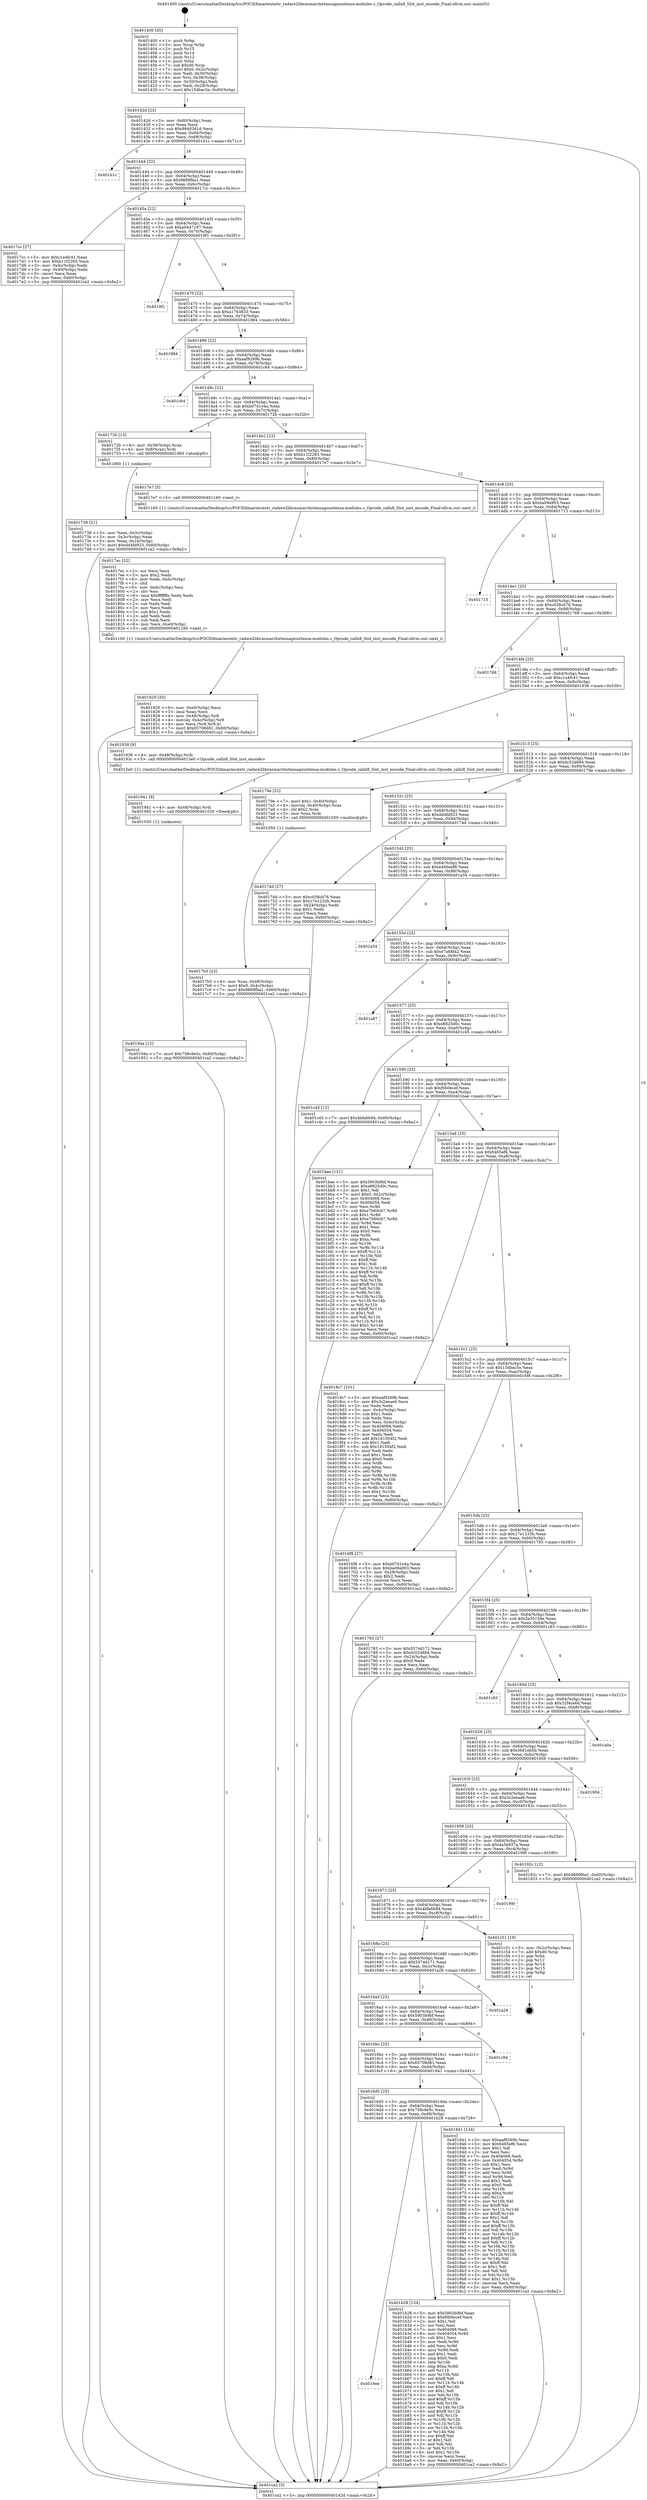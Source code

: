 digraph "0x401400" {
  label = "0x401400 (/mnt/c/Users/mathe/Desktop/tcc/POCII/binaries/extr_radare2librasmarchxtensagnuxtensa-modules.c_Opcode_callx8_Slot_inst_encode_Final-ollvm.out::main(0))"
  labelloc = "t"
  node[shape=record]

  Entry [label="",width=0.3,height=0.3,shape=circle,fillcolor=black,style=filled]
  "0x40142d" [label="{
     0x40142d [23]\l
     | [instrs]\l
     &nbsp;&nbsp;0x40142d \<+3\>: mov -0x60(%rbp),%eax\l
     &nbsp;&nbsp;0x401430 \<+2\>: mov %eax,%ecx\l
     &nbsp;&nbsp;0x401432 \<+6\>: sub $0x98403d1d,%ecx\l
     &nbsp;&nbsp;0x401438 \<+3\>: mov %eax,-0x64(%rbp)\l
     &nbsp;&nbsp;0x40143b \<+3\>: mov %ecx,-0x68(%rbp)\l
     &nbsp;&nbsp;0x40143e \<+6\>: je 0000000000401b1c \<main+0x71c\>\l
  }"]
  "0x401b1c" [label="{
     0x401b1c\l
  }", style=dashed]
  "0x401444" [label="{
     0x401444 [22]\l
     | [instrs]\l
     &nbsp;&nbsp;0x401444 \<+5\>: jmp 0000000000401449 \<main+0x49\>\l
     &nbsp;&nbsp;0x401449 \<+3\>: mov -0x64(%rbp),%eax\l
     &nbsp;&nbsp;0x40144c \<+5\>: sub $0x9889fba1,%eax\l
     &nbsp;&nbsp;0x401451 \<+3\>: mov %eax,-0x6c(%rbp)\l
     &nbsp;&nbsp;0x401454 \<+6\>: je 00000000004017cc \<main+0x3cc\>\l
  }"]
  Exit [label="",width=0.3,height=0.3,shape=circle,fillcolor=black,style=filled,peripheries=2]
  "0x4017cc" [label="{
     0x4017cc [27]\l
     | [instrs]\l
     &nbsp;&nbsp;0x4017cc \<+5\>: mov $0xc1a4fc41,%eax\l
     &nbsp;&nbsp;0x4017d1 \<+5\>: mov $0xb11f2265,%ecx\l
     &nbsp;&nbsp;0x4017d6 \<+3\>: mov -0x4c(%rbp),%edx\l
     &nbsp;&nbsp;0x4017d9 \<+3\>: cmp -0x40(%rbp),%edx\l
     &nbsp;&nbsp;0x4017dc \<+3\>: cmovl %ecx,%eax\l
     &nbsp;&nbsp;0x4017df \<+3\>: mov %eax,-0x60(%rbp)\l
     &nbsp;&nbsp;0x4017e2 \<+5\>: jmp 0000000000401ca2 \<main+0x8a2\>\l
  }"]
  "0x40145a" [label="{
     0x40145a [22]\l
     | [instrs]\l
     &nbsp;&nbsp;0x40145a \<+5\>: jmp 000000000040145f \<main+0x5f\>\l
     &nbsp;&nbsp;0x40145f \<+3\>: mov -0x64(%rbp),%eax\l
     &nbsp;&nbsp;0x401462 \<+5\>: sub $0xa0447187,%eax\l
     &nbsp;&nbsp;0x401467 \<+3\>: mov %eax,-0x70(%rbp)\l
     &nbsp;&nbsp;0x40146a \<+6\>: je 00000000004019f1 \<main+0x5f1\>\l
  }"]
  "0x4016ee" [label="{
     0x4016ee\l
  }", style=dashed]
  "0x4019f1" [label="{
     0x4019f1\l
  }", style=dashed]
  "0x401470" [label="{
     0x401470 [22]\l
     | [instrs]\l
     &nbsp;&nbsp;0x401470 \<+5\>: jmp 0000000000401475 \<main+0x75\>\l
     &nbsp;&nbsp;0x401475 \<+3\>: mov -0x64(%rbp),%eax\l
     &nbsp;&nbsp;0x401478 \<+5\>: sub $0xa1763833,%eax\l
     &nbsp;&nbsp;0x40147d \<+3\>: mov %eax,-0x74(%rbp)\l
     &nbsp;&nbsp;0x401480 \<+6\>: je 0000000000401984 \<main+0x584\>\l
  }"]
  "0x401b28" [label="{
     0x401b28 [134]\l
     | [instrs]\l
     &nbsp;&nbsp;0x401b28 \<+5\>: mov $0x5903b9bf,%eax\l
     &nbsp;&nbsp;0x401b2d \<+5\>: mov $0xf0b0ecef,%ecx\l
     &nbsp;&nbsp;0x401b32 \<+2\>: mov $0x1,%dl\l
     &nbsp;&nbsp;0x401b34 \<+2\>: xor %esi,%esi\l
     &nbsp;&nbsp;0x401b36 \<+7\>: mov 0x404068,%edi\l
     &nbsp;&nbsp;0x401b3d \<+8\>: mov 0x404054,%r8d\l
     &nbsp;&nbsp;0x401b45 \<+3\>: sub $0x1,%esi\l
     &nbsp;&nbsp;0x401b48 \<+3\>: mov %edi,%r9d\l
     &nbsp;&nbsp;0x401b4b \<+3\>: add %esi,%r9d\l
     &nbsp;&nbsp;0x401b4e \<+4\>: imul %r9d,%edi\l
     &nbsp;&nbsp;0x401b52 \<+3\>: and $0x1,%edi\l
     &nbsp;&nbsp;0x401b55 \<+3\>: cmp $0x0,%edi\l
     &nbsp;&nbsp;0x401b58 \<+4\>: sete %r10b\l
     &nbsp;&nbsp;0x401b5c \<+4\>: cmp $0xa,%r8d\l
     &nbsp;&nbsp;0x401b60 \<+4\>: setl %r11b\l
     &nbsp;&nbsp;0x401b64 \<+3\>: mov %r10b,%bl\l
     &nbsp;&nbsp;0x401b67 \<+3\>: xor $0xff,%bl\l
     &nbsp;&nbsp;0x401b6a \<+3\>: mov %r11b,%r14b\l
     &nbsp;&nbsp;0x401b6d \<+4\>: xor $0xff,%r14b\l
     &nbsp;&nbsp;0x401b71 \<+3\>: xor $0x1,%dl\l
     &nbsp;&nbsp;0x401b74 \<+3\>: mov %bl,%r15b\l
     &nbsp;&nbsp;0x401b77 \<+4\>: and $0xff,%r15b\l
     &nbsp;&nbsp;0x401b7b \<+3\>: and %dl,%r10b\l
     &nbsp;&nbsp;0x401b7e \<+3\>: mov %r14b,%r12b\l
     &nbsp;&nbsp;0x401b81 \<+4\>: and $0xff,%r12b\l
     &nbsp;&nbsp;0x401b85 \<+3\>: and %dl,%r11b\l
     &nbsp;&nbsp;0x401b88 \<+3\>: or %r10b,%r15b\l
     &nbsp;&nbsp;0x401b8b \<+3\>: or %r11b,%r12b\l
     &nbsp;&nbsp;0x401b8e \<+3\>: xor %r12b,%r15b\l
     &nbsp;&nbsp;0x401b91 \<+3\>: or %r14b,%bl\l
     &nbsp;&nbsp;0x401b94 \<+3\>: xor $0xff,%bl\l
     &nbsp;&nbsp;0x401b97 \<+3\>: or $0x1,%dl\l
     &nbsp;&nbsp;0x401b9a \<+2\>: and %dl,%bl\l
     &nbsp;&nbsp;0x401b9c \<+3\>: or %bl,%r15b\l
     &nbsp;&nbsp;0x401b9f \<+4\>: test $0x1,%r15b\l
     &nbsp;&nbsp;0x401ba3 \<+3\>: cmovne %ecx,%eax\l
     &nbsp;&nbsp;0x401ba6 \<+3\>: mov %eax,-0x60(%rbp)\l
     &nbsp;&nbsp;0x401ba9 \<+5\>: jmp 0000000000401ca2 \<main+0x8a2\>\l
  }"]
  "0x401984" [label="{
     0x401984\l
  }", style=dashed]
  "0x401486" [label="{
     0x401486 [22]\l
     | [instrs]\l
     &nbsp;&nbsp;0x401486 \<+5\>: jmp 000000000040148b \<main+0x8b\>\l
     &nbsp;&nbsp;0x40148b \<+3\>: mov -0x64(%rbp),%eax\l
     &nbsp;&nbsp;0x40148e \<+5\>: sub $0xaaf9269b,%eax\l
     &nbsp;&nbsp;0x401493 \<+3\>: mov %eax,-0x78(%rbp)\l
     &nbsp;&nbsp;0x401496 \<+6\>: je 0000000000401c64 \<main+0x864\>\l
  }"]
  "0x40194a" [label="{
     0x40194a [12]\l
     | [instrs]\l
     &nbsp;&nbsp;0x40194a \<+7\>: movl $0x758c9e5c,-0x60(%rbp)\l
     &nbsp;&nbsp;0x401951 \<+5\>: jmp 0000000000401ca2 \<main+0x8a2\>\l
  }"]
  "0x401c64" [label="{
     0x401c64\l
  }", style=dashed]
  "0x40149c" [label="{
     0x40149c [22]\l
     | [instrs]\l
     &nbsp;&nbsp;0x40149c \<+5\>: jmp 00000000004014a1 \<main+0xa1\>\l
     &nbsp;&nbsp;0x4014a1 \<+3\>: mov -0x64(%rbp),%eax\l
     &nbsp;&nbsp;0x4014a4 \<+5\>: sub $0xb07d1e4a,%eax\l
     &nbsp;&nbsp;0x4014a9 \<+3\>: mov %eax,-0x7c(%rbp)\l
     &nbsp;&nbsp;0x4014ac \<+6\>: je 000000000040172b \<main+0x32b\>\l
  }"]
  "0x401941" [label="{
     0x401941 [9]\l
     | [instrs]\l
     &nbsp;&nbsp;0x401941 \<+4\>: mov -0x48(%rbp),%rdi\l
     &nbsp;&nbsp;0x401945 \<+5\>: call 0000000000401030 \<free@plt\>\l
     | [calls]\l
     &nbsp;&nbsp;0x401030 \{1\} (unknown)\l
  }"]
  "0x40172b" [label="{
     0x40172b [13]\l
     | [instrs]\l
     &nbsp;&nbsp;0x40172b \<+4\>: mov -0x38(%rbp),%rax\l
     &nbsp;&nbsp;0x40172f \<+4\>: mov 0x8(%rax),%rdi\l
     &nbsp;&nbsp;0x401733 \<+5\>: call 0000000000401060 \<atoi@plt\>\l
     | [calls]\l
     &nbsp;&nbsp;0x401060 \{1\} (unknown)\l
  }"]
  "0x4014b2" [label="{
     0x4014b2 [22]\l
     | [instrs]\l
     &nbsp;&nbsp;0x4014b2 \<+5\>: jmp 00000000004014b7 \<main+0xb7\>\l
     &nbsp;&nbsp;0x4014b7 \<+3\>: mov -0x64(%rbp),%eax\l
     &nbsp;&nbsp;0x4014ba \<+5\>: sub $0xb11f2265,%eax\l
     &nbsp;&nbsp;0x4014bf \<+3\>: mov %eax,-0x80(%rbp)\l
     &nbsp;&nbsp;0x4014c2 \<+6\>: je 00000000004017e7 \<main+0x3e7\>\l
  }"]
  "0x4016d5" [label="{
     0x4016d5 [25]\l
     | [instrs]\l
     &nbsp;&nbsp;0x4016d5 \<+5\>: jmp 00000000004016da \<main+0x2da\>\l
     &nbsp;&nbsp;0x4016da \<+3\>: mov -0x64(%rbp),%eax\l
     &nbsp;&nbsp;0x4016dd \<+5\>: sub $0x758c9e5c,%eax\l
     &nbsp;&nbsp;0x4016e2 \<+6\>: mov %eax,-0xd8(%rbp)\l
     &nbsp;&nbsp;0x4016e8 \<+6\>: je 0000000000401b28 \<main+0x728\>\l
  }"]
  "0x4017e7" [label="{
     0x4017e7 [5]\l
     | [instrs]\l
     &nbsp;&nbsp;0x4017e7 \<+5\>: call 0000000000401160 \<next_i\>\l
     | [calls]\l
     &nbsp;&nbsp;0x401160 \{1\} (/mnt/c/Users/mathe/Desktop/tcc/POCII/binaries/extr_radare2librasmarchxtensagnuxtensa-modules.c_Opcode_callx8_Slot_inst_encode_Final-ollvm.out::next_i)\l
  }"]
  "0x4014c8" [label="{
     0x4014c8 [25]\l
     | [instrs]\l
     &nbsp;&nbsp;0x4014c8 \<+5\>: jmp 00000000004014cd \<main+0xcd\>\l
     &nbsp;&nbsp;0x4014cd \<+3\>: mov -0x64(%rbp),%eax\l
     &nbsp;&nbsp;0x4014d0 \<+5\>: sub $0xba09a903,%eax\l
     &nbsp;&nbsp;0x4014d5 \<+6\>: mov %eax,-0x84(%rbp)\l
     &nbsp;&nbsp;0x4014db \<+6\>: je 0000000000401713 \<main+0x313\>\l
  }"]
  "0x401841" [label="{
     0x401841 [134]\l
     | [instrs]\l
     &nbsp;&nbsp;0x401841 \<+5\>: mov $0xaaf9269b,%eax\l
     &nbsp;&nbsp;0x401846 \<+5\>: mov $0x6465ef6,%ecx\l
     &nbsp;&nbsp;0x40184b \<+2\>: mov $0x1,%dl\l
     &nbsp;&nbsp;0x40184d \<+2\>: xor %esi,%esi\l
     &nbsp;&nbsp;0x40184f \<+7\>: mov 0x404068,%edi\l
     &nbsp;&nbsp;0x401856 \<+8\>: mov 0x404054,%r8d\l
     &nbsp;&nbsp;0x40185e \<+3\>: sub $0x1,%esi\l
     &nbsp;&nbsp;0x401861 \<+3\>: mov %edi,%r9d\l
     &nbsp;&nbsp;0x401864 \<+3\>: add %esi,%r9d\l
     &nbsp;&nbsp;0x401867 \<+4\>: imul %r9d,%edi\l
     &nbsp;&nbsp;0x40186b \<+3\>: and $0x1,%edi\l
     &nbsp;&nbsp;0x40186e \<+3\>: cmp $0x0,%edi\l
     &nbsp;&nbsp;0x401871 \<+4\>: sete %r10b\l
     &nbsp;&nbsp;0x401875 \<+4\>: cmp $0xa,%r8d\l
     &nbsp;&nbsp;0x401879 \<+4\>: setl %r11b\l
     &nbsp;&nbsp;0x40187d \<+3\>: mov %r10b,%bl\l
     &nbsp;&nbsp;0x401880 \<+3\>: xor $0xff,%bl\l
     &nbsp;&nbsp;0x401883 \<+3\>: mov %r11b,%r14b\l
     &nbsp;&nbsp;0x401886 \<+4\>: xor $0xff,%r14b\l
     &nbsp;&nbsp;0x40188a \<+3\>: xor $0x1,%dl\l
     &nbsp;&nbsp;0x40188d \<+3\>: mov %bl,%r15b\l
     &nbsp;&nbsp;0x401890 \<+4\>: and $0xff,%r15b\l
     &nbsp;&nbsp;0x401894 \<+3\>: and %dl,%r10b\l
     &nbsp;&nbsp;0x401897 \<+3\>: mov %r14b,%r12b\l
     &nbsp;&nbsp;0x40189a \<+4\>: and $0xff,%r12b\l
     &nbsp;&nbsp;0x40189e \<+3\>: and %dl,%r11b\l
     &nbsp;&nbsp;0x4018a1 \<+3\>: or %r10b,%r15b\l
     &nbsp;&nbsp;0x4018a4 \<+3\>: or %r11b,%r12b\l
     &nbsp;&nbsp;0x4018a7 \<+3\>: xor %r12b,%r15b\l
     &nbsp;&nbsp;0x4018aa \<+3\>: or %r14b,%bl\l
     &nbsp;&nbsp;0x4018ad \<+3\>: xor $0xff,%bl\l
     &nbsp;&nbsp;0x4018b0 \<+3\>: or $0x1,%dl\l
     &nbsp;&nbsp;0x4018b3 \<+2\>: and %dl,%bl\l
     &nbsp;&nbsp;0x4018b5 \<+3\>: or %bl,%r15b\l
     &nbsp;&nbsp;0x4018b8 \<+4\>: test $0x1,%r15b\l
     &nbsp;&nbsp;0x4018bc \<+3\>: cmovne %ecx,%eax\l
     &nbsp;&nbsp;0x4018bf \<+3\>: mov %eax,-0x60(%rbp)\l
     &nbsp;&nbsp;0x4018c2 \<+5\>: jmp 0000000000401ca2 \<main+0x8a2\>\l
  }"]
  "0x401713" [label="{
     0x401713\l
  }", style=dashed]
  "0x4014e1" [label="{
     0x4014e1 [25]\l
     | [instrs]\l
     &nbsp;&nbsp;0x4014e1 \<+5\>: jmp 00000000004014e6 \<main+0xe6\>\l
     &nbsp;&nbsp;0x4014e6 \<+3\>: mov -0x64(%rbp),%eax\l
     &nbsp;&nbsp;0x4014e9 \<+5\>: sub $0xc038cb76,%eax\l
     &nbsp;&nbsp;0x4014ee \<+6\>: mov %eax,-0x88(%rbp)\l
     &nbsp;&nbsp;0x4014f4 \<+6\>: je 0000000000401768 \<main+0x368\>\l
  }"]
  "0x4016bc" [label="{
     0x4016bc [25]\l
     | [instrs]\l
     &nbsp;&nbsp;0x4016bc \<+5\>: jmp 00000000004016c1 \<main+0x2c1\>\l
     &nbsp;&nbsp;0x4016c1 \<+3\>: mov -0x64(%rbp),%eax\l
     &nbsp;&nbsp;0x4016c4 \<+5\>: sub $0x65708d81,%eax\l
     &nbsp;&nbsp;0x4016c9 \<+6\>: mov %eax,-0xd4(%rbp)\l
     &nbsp;&nbsp;0x4016cf \<+6\>: je 0000000000401841 \<main+0x441\>\l
  }"]
  "0x401768" [label="{
     0x401768\l
  }", style=dashed]
  "0x4014fa" [label="{
     0x4014fa [25]\l
     | [instrs]\l
     &nbsp;&nbsp;0x4014fa \<+5\>: jmp 00000000004014ff \<main+0xff\>\l
     &nbsp;&nbsp;0x4014ff \<+3\>: mov -0x64(%rbp),%eax\l
     &nbsp;&nbsp;0x401502 \<+5\>: sub $0xc1a4fc41,%eax\l
     &nbsp;&nbsp;0x401507 \<+6\>: mov %eax,-0x8c(%rbp)\l
     &nbsp;&nbsp;0x40150d \<+6\>: je 0000000000401938 \<main+0x538\>\l
  }"]
  "0x401c94" [label="{
     0x401c94\l
  }", style=dashed]
  "0x401938" [label="{
     0x401938 [9]\l
     | [instrs]\l
     &nbsp;&nbsp;0x401938 \<+4\>: mov -0x48(%rbp),%rdi\l
     &nbsp;&nbsp;0x40193c \<+5\>: call 00000000004013e0 \<Opcode_callx8_Slot_inst_encode\>\l
     | [calls]\l
     &nbsp;&nbsp;0x4013e0 \{1\} (/mnt/c/Users/mathe/Desktop/tcc/POCII/binaries/extr_radare2librasmarchxtensagnuxtensa-modules.c_Opcode_callx8_Slot_inst_encode_Final-ollvm.out::Opcode_callx8_Slot_inst_encode)\l
  }"]
  "0x401513" [label="{
     0x401513 [25]\l
     | [instrs]\l
     &nbsp;&nbsp;0x401513 \<+5\>: jmp 0000000000401518 \<main+0x118\>\l
     &nbsp;&nbsp;0x401518 \<+3\>: mov -0x64(%rbp),%eax\l
     &nbsp;&nbsp;0x40151b \<+5\>: sub $0xdc52d884,%eax\l
     &nbsp;&nbsp;0x401520 \<+6\>: mov %eax,-0x90(%rbp)\l
     &nbsp;&nbsp;0x401526 \<+6\>: je 000000000040179e \<main+0x39e\>\l
  }"]
  "0x4016a3" [label="{
     0x4016a3 [25]\l
     | [instrs]\l
     &nbsp;&nbsp;0x4016a3 \<+5\>: jmp 00000000004016a8 \<main+0x2a8\>\l
     &nbsp;&nbsp;0x4016a8 \<+3\>: mov -0x64(%rbp),%eax\l
     &nbsp;&nbsp;0x4016ab \<+5\>: sub $0x5903b9bf,%eax\l
     &nbsp;&nbsp;0x4016b0 \<+6\>: mov %eax,-0xd0(%rbp)\l
     &nbsp;&nbsp;0x4016b6 \<+6\>: je 0000000000401c94 \<main+0x894\>\l
  }"]
  "0x40179e" [label="{
     0x40179e [23]\l
     | [instrs]\l
     &nbsp;&nbsp;0x40179e \<+7\>: movl $0x1,-0x40(%rbp)\l
     &nbsp;&nbsp;0x4017a5 \<+4\>: movslq -0x40(%rbp),%rax\l
     &nbsp;&nbsp;0x4017a9 \<+4\>: shl $0x2,%rax\l
     &nbsp;&nbsp;0x4017ad \<+3\>: mov %rax,%rdi\l
     &nbsp;&nbsp;0x4017b0 \<+5\>: call 0000000000401050 \<malloc@plt\>\l
     | [calls]\l
     &nbsp;&nbsp;0x401050 \{1\} (unknown)\l
  }"]
  "0x40152c" [label="{
     0x40152c [25]\l
     | [instrs]\l
     &nbsp;&nbsp;0x40152c \<+5\>: jmp 0000000000401531 \<main+0x131\>\l
     &nbsp;&nbsp;0x401531 \<+3\>: mov -0x64(%rbp),%eax\l
     &nbsp;&nbsp;0x401534 \<+5\>: sub $0xdd4fd923,%eax\l
     &nbsp;&nbsp;0x401539 \<+6\>: mov %eax,-0x94(%rbp)\l
     &nbsp;&nbsp;0x40153f \<+6\>: je 000000000040174d \<main+0x34d\>\l
  }"]
  "0x401a28" [label="{
     0x401a28\l
  }", style=dashed]
  "0x40174d" [label="{
     0x40174d [27]\l
     | [instrs]\l
     &nbsp;&nbsp;0x40174d \<+5\>: mov $0xc038cb76,%eax\l
     &nbsp;&nbsp;0x401752 \<+5\>: mov $0x17e1233b,%ecx\l
     &nbsp;&nbsp;0x401757 \<+3\>: mov -0x24(%rbp),%edx\l
     &nbsp;&nbsp;0x40175a \<+3\>: cmp $0x1,%edx\l
     &nbsp;&nbsp;0x40175d \<+3\>: cmovl %ecx,%eax\l
     &nbsp;&nbsp;0x401760 \<+3\>: mov %eax,-0x60(%rbp)\l
     &nbsp;&nbsp;0x401763 \<+5\>: jmp 0000000000401ca2 \<main+0x8a2\>\l
  }"]
  "0x401545" [label="{
     0x401545 [25]\l
     | [instrs]\l
     &nbsp;&nbsp;0x401545 \<+5\>: jmp 000000000040154a \<main+0x14a\>\l
     &nbsp;&nbsp;0x40154a \<+3\>: mov -0x64(%rbp),%eax\l
     &nbsp;&nbsp;0x40154d \<+5\>: sub $0xe440adf8,%eax\l
     &nbsp;&nbsp;0x401552 \<+6\>: mov %eax,-0x98(%rbp)\l
     &nbsp;&nbsp;0x401558 \<+6\>: je 0000000000401a34 \<main+0x634\>\l
  }"]
  "0x40168a" [label="{
     0x40168a [25]\l
     | [instrs]\l
     &nbsp;&nbsp;0x40168a \<+5\>: jmp 000000000040168f \<main+0x28f\>\l
     &nbsp;&nbsp;0x40168f \<+3\>: mov -0x64(%rbp),%eax\l
     &nbsp;&nbsp;0x401692 \<+5\>: sub $0x5574d171,%eax\l
     &nbsp;&nbsp;0x401697 \<+6\>: mov %eax,-0xcc(%rbp)\l
     &nbsp;&nbsp;0x40169d \<+6\>: je 0000000000401a28 \<main+0x628\>\l
  }"]
  "0x401a34" [label="{
     0x401a34\l
  }", style=dashed]
  "0x40155e" [label="{
     0x40155e [25]\l
     | [instrs]\l
     &nbsp;&nbsp;0x40155e \<+5\>: jmp 0000000000401563 \<main+0x163\>\l
     &nbsp;&nbsp;0x401563 \<+3\>: mov -0x64(%rbp),%eax\l
     &nbsp;&nbsp;0x401566 \<+5\>: sub $0xe7a68fa2,%eax\l
     &nbsp;&nbsp;0x40156b \<+6\>: mov %eax,-0x9c(%rbp)\l
     &nbsp;&nbsp;0x401571 \<+6\>: je 0000000000401a87 \<main+0x687\>\l
  }"]
  "0x401c51" [label="{
     0x401c51 [19]\l
     | [instrs]\l
     &nbsp;&nbsp;0x401c51 \<+3\>: mov -0x2c(%rbp),%eax\l
     &nbsp;&nbsp;0x401c54 \<+7\>: add $0xd0,%rsp\l
     &nbsp;&nbsp;0x401c5b \<+1\>: pop %rbx\l
     &nbsp;&nbsp;0x401c5c \<+2\>: pop %r12\l
     &nbsp;&nbsp;0x401c5e \<+2\>: pop %r14\l
     &nbsp;&nbsp;0x401c60 \<+2\>: pop %r15\l
     &nbsp;&nbsp;0x401c62 \<+1\>: pop %rbp\l
     &nbsp;&nbsp;0x401c63 \<+1\>: ret\l
  }"]
  "0x401a87" [label="{
     0x401a87\l
  }", style=dashed]
  "0x401577" [label="{
     0x401577 [25]\l
     | [instrs]\l
     &nbsp;&nbsp;0x401577 \<+5\>: jmp 000000000040157c \<main+0x17c\>\l
     &nbsp;&nbsp;0x40157c \<+3\>: mov -0x64(%rbp),%eax\l
     &nbsp;&nbsp;0x40157f \<+5\>: sub $0xe8825d0c,%eax\l
     &nbsp;&nbsp;0x401584 \<+6\>: mov %eax,-0xa0(%rbp)\l
     &nbsp;&nbsp;0x40158a \<+6\>: je 0000000000401c45 \<main+0x845\>\l
  }"]
  "0x401671" [label="{
     0x401671 [25]\l
     | [instrs]\l
     &nbsp;&nbsp;0x401671 \<+5\>: jmp 0000000000401676 \<main+0x276\>\l
     &nbsp;&nbsp;0x401676 \<+3\>: mov -0x64(%rbp),%eax\l
     &nbsp;&nbsp;0x401679 \<+5\>: sub $0x4bfa6b94,%eax\l
     &nbsp;&nbsp;0x40167e \<+6\>: mov %eax,-0xc8(%rbp)\l
     &nbsp;&nbsp;0x401684 \<+6\>: je 0000000000401c51 \<main+0x851\>\l
  }"]
  "0x401c45" [label="{
     0x401c45 [12]\l
     | [instrs]\l
     &nbsp;&nbsp;0x401c45 \<+7\>: movl $0x4bfa6b94,-0x60(%rbp)\l
     &nbsp;&nbsp;0x401c4c \<+5\>: jmp 0000000000401ca2 \<main+0x8a2\>\l
  }"]
  "0x401590" [label="{
     0x401590 [25]\l
     | [instrs]\l
     &nbsp;&nbsp;0x401590 \<+5\>: jmp 0000000000401595 \<main+0x195\>\l
     &nbsp;&nbsp;0x401595 \<+3\>: mov -0x64(%rbp),%eax\l
     &nbsp;&nbsp;0x401598 \<+5\>: sub $0xf0b0ecef,%eax\l
     &nbsp;&nbsp;0x40159d \<+6\>: mov %eax,-0xa4(%rbp)\l
     &nbsp;&nbsp;0x4015a3 \<+6\>: je 0000000000401bae \<main+0x7ae\>\l
  }"]
  "0x40199f" [label="{
     0x40199f\l
  }", style=dashed]
  "0x401bae" [label="{
     0x401bae [151]\l
     | [instrs]\l
     &nbsp;&nbsp;0x401bae \<+5\>: mov $0x5903b9bf,%eax\l
     &nbsp;&nbsp;0x401bb3 \<+5\>: mov $0xe8825d0c,%ecx\l
     &nbsp;&nbsp;0x401bb8 \<+2\>: mov $0x1,%dl\l
     &nbsp;&nbsp;0x401bba \<+7\>: movl $0x0,-0x2c(%rbp)\l
     &nbsp;&nbsp;0x401bc1 \<+7\>: mov 0x404068,%esi\l
     &nbsp;&nbsp;0x401bc8 \<+7\>: mov 0x404054,%edi\l
     &nbsp;&nbsp;0x401bcf \<+3\>: mov %esi,%r8d\l
     &nbsp;&nbsp;0x401bd2 \<+7\>: sub $0xe7b60cb7,%r8d\l
     &nbsp;&nbsp;0x401bd9 \<+4\>: sub $0x1,%r8d\l
     &nbsp;&nbsp;0x401bdd \<+7\>: add $0xe7b60cb7,%r8d\l
     &nbsp;&nbsp;0x401be4 \<+4\>: imul %r8d,%esi\l
     &nbsp;&nbsp;0x401be8 \<+3\>: and $0x1,%esi\l
     &nbsp;&nbsp;0x401beb \<+3\>: cmp $0x0,%esi\l
     &nbsp;&nbsp;0x401bee \<+4\>: sete %r9b\l
     &nbsp;&nbsp;0x401bf2 \<+3\>: cmp $0xa,%edi\l
     &nbsp;&nbsp;0x401bf5 \<+4\>: setl %r10b\l
     &nbsp;&nbsp;0x401bf9 \<+3\>: mov %r9b,%r11b\l
     &nbsp;&nbsp;0x401bfc \<+4\>: xor $0xff,%r11b\l
     &nbsp;&nbsp;0x401c00 \<+3\>: mov %r10b,%bl\l
     &nbsp;&nbsp;0x401c03 \<+3\>: xor $0xff,%bl\l
     &nbsp;&nbsp;0x401c06 \<+3\>: xor $0x1,%dl\l
     &nbsp;&nbsp;0x401c09 \<+3\>: mov %r11b,%r14b\l
     &nbsp;&nbsp;0x401c0c \<+4\>: and $0xff,%r14b\l
     &nbsp;&nbsp;0x401c10 \<+3\>: and %dl,%r9b\l
     &nbsp;&nbsp;0x401c13 \<+3\>: mov %bl,%r15b\l
     &nbsp;&nbsp;0x401c16 \<+4\>: and $0xff,%r15b\l
     &nbsp;&nbsp;0x401c1a \<+3\>: and %dl,%r10b\l
     &nbsp;&nbsp;0x401c1d \<+3\>: or %r9b,%r14b\l
     &nbsp;&nbsp;0x401c20 \<+3\>: or %r10b,%r15b\l
     &nbsp;&nbsp;0x401c23 \<+3\>: xor %r15b,%r14b\l
     &nbsp;&nbsp;0x401c26 \<+3\>: or %bl,%r11b\l
     &nbsp;&nbsp;0x401c29 \<+4\>: xor $0xff,%r11b\l
     &nbsp;&nbsp;0x401c2d \<+3\>: or $0x1,%dl\l
     &nbsp;&nbsp;0x401c30 \<+3\>: and %dl,%r11b\l
     &nbsp;&nbsp;0x401c33 \<+3\>: or %r11b,%r14b\l
     &nbsp;&nbsp;0x401c36 \<+4\>: test $0x1,%r14b\l
     &nbsp;&nbsp;0x401c3a \<+3\>: cmovne %ecx,%eax\l
     &nbsp;&nbsp;0x401c3d \<+3\>: mov %eax,-0x60(%rbp)\l
     &nbsp;&nbsp;0x401c40 \<+5\>: jmp 0000000000401ca2 \<main+0x8a2\>\l
  }"]
  "0x4015a9" [label="{
     0x4015a9 [25]\l
     | [instrs]\l
     &nbsp;&nbsp;0x4015a9 \<+5\>: jmp 00000000004015ae \<main+0x1ae\>\l
     &nbsp;&nbsp;0x4015ae \<+3\>: mov -0x64(%rbp),%eax\l
     &nbsp;&nbsp;0x4015b1 \<+5\>: sub $0x6465ef6,%eax\l
     &nbsp;&nbsp;0x4015b6 \<+6\>: mov %eax,-0xa8(%rbp)\l
     &nbsp;&nbsp;0x4015bc \<+6\>: je 00000000004018c7 \<main+0x4c7\>\l
  }"]
  "0x401658" [label="{
     0x401658 [25]\l
     | [instrs]\l
     &nbsp;&nbsp;0x401658 \<+5\>: jmp 000000000040165d \<main+0x25d\>\l
     &nbsp;&nbsp;0x40165d \<+3\>: mov -0x64(%rbp),%eax\l
     &nbsp;&nbsp;0x401660 \<+5\>: sub $0x4a5e937a,%eax\l
     &nbsp;&nbsp;0x401665 \<+6\>: mov %eax,-0xc4(%rbp)\l
     &nbsp;&nbsp;0x40166b \<+6\>: je 000000000040199f \<main+0x59f\>\l
  }"]
  "0x4018c7" [label="{
     0x4018c7 [101]\l
     | [instrs]\l
     &nbsp;&nbsp;0x4018c7 \<+5\>: mov $0xaaf9269b,%eax\l
     &nbsp;&nbsp;0x4018cc \<+5\>: mov $0x3c2eeae6,%ecx\l
     &nbsp;&nbsp;0x4018d1 \<+2\>: xor %edx,%edx\l
     &nbsp;&nbsp;0x4018d3 \<+3\>: mov -0x4c(%rbp),%esi\l
     &nbsp;&nbsp;0x4018d6 \<+3\>: sub $0x1,%edx\l
     &nbsp;&nbsp;0x4018d9 \<+2\>: sub %edx,%esi\l
     &nbsp;&nbsp;0x4018db \<+3\>: mov %esi,-0x4c(%rbp)\l
     &nbsp;&nbsp;0x4018de \<+7\>: mov 0x404068,%edx\l
     &nbsp;&nbsp;0x4018e5 \<+7\>: mov 0x404054,%esi\l
     &nbsp;&nbsp;0x4018ec \<+2\>: mov %edx,%edi\l
     &nbsp;&nbsp;0x4018ee \<+6\>: add $0x181504f2,%edi\l
     &nbsp;&nbsp;0x4018f4 \<+3\>: sub $0x1,%edi\l
     &nbsp;&nbsp;0x4018f7 \<+6\>: sub $0x181504f2,%edi\l
     &nbsp;&nbsp;0x4018fd \<+3\>: imul %edi,%edx\l
     &nbsp;&nbsp;0x401900 \<+3\>: and $0x1,%edx\l
     &nbsp;&nbsp;0x401903 \<+3\>: cmp $0x0,%edx\l
     &nbsp;&nbsp;0x401906 \<+4\>: sete %r8b\l
     &nbsp;&nbsp;0x40190a \<+3\>: cmp $0xa,%esi\l
     &nbsp;&nbsp;0x40190d \<+4\>: setl %r9b\l
     &nbsp;&nbsp;0x401911 \<+3\>: mov %r8b,%r10b\l
     &nbsp;&nbsp;0x401914 \<+3\>: and %r9b,%r10b\l
     &nbsp;&nbsp;0x401917 \<+3\>: xor %r9b,%r8b\l
     &nbsp;&nbsp;0x40191a \<+3\>: or %r8b,%r10b\l
     &nbsp;&nbsp;0x40191d \<+4\>: test $0x1,%r10b\l
     &nbsp;&nbsp;0x401921 \<+3\>: cmovne %ecx,%eax\l
     &nbsp;&nbsp;0x401924 \<+3\>: mov %eax,-0x60(%rbp)\l
     &nbsp;&nbsp;0x401927 \<+5\>: jmp 0000000000401ca2 \<main+0x8a2\>\l
  }"]
  "0x4015c2" [label="{
     0x4015c2 [25]\l
     | [instrs]\l
     &nbsp;&nbsp;0x4015c2 \<+5\>: jmp 00000000004015c7 \<main+0x1c7\>\l
     &nbsp;&nbsp;0x4015c7 \<+3\>: mov -0x64(%rbp),%eax\l
     &nbsp;&nbsp;0x4015ca \<+5\>: sub $0x15dbac5e,%eax\l
     &nbsp;&nbsp;0x4015cf \<+6\>: mov %eax,-0xac(%rbp)\l
     &nbsp;&nbsp;0x4015d5 \<+6\>: je 00000000004016f8 \<main+0x2f8\>\l
  }"]
  "0x40192c" [label="{
     0x40192c [12]\l
     | [instrs]\l
     &nbsp;&nbsp;0x40192c \<+7\>: movl $0x9889fba1,-0x60(%rbp)\l
     &nbsp;&nbsp;0x401933 \<+5\>: jmp 0000000000401ca2 \<main+0x8a2\>\l
  }"]
  "0x4016f8" [label="{
     0x4016f8 [27]\l
     | [instrs]\l
     &nbsp;&nbsp;0x4016f8 \<+5\>: mov $0xb07d1e4a,%eax\l
     &nbsp;&nbsp;0x4016fd \<+5\>: mov $0xba09a903,%ecx\l
     &nbsp;&nbsp;0x401702 \<+3\>: mov -0x28(%rbp),%edx\l
     &nbsp;&nbsp;0x401705 \<+3\>: cmp $0x2,%edx\l
     &nbsp;&nbsp;0x401708 \<+3\>: cmovne %ecx,%eax\l
     &nbsp;&nbsp;0x40170b \<+3\>: mov %eax,-0x60(%rbp)\l
     &nbsp;&nbsp;0x40170e \<+5\>: jmp 0000000000401ca2 \<main+0x8a2\>\l
  }"]
  "0x4015db" [label="{
     0x4015db [25]\l
     | [instrs]\l
     &nbsp;&nbsp;0x4015db \<+5\>: jmp 00000000004015e0 \<main+0x1e0\>\l
     &nbsp;&nbsp;0x4015e0 \<+3\>: mov -0x64(%rbp),%eax\l
     &nbsp;&nbsp;0x4015e3 \<+5\>: sub $0x17e1233b,%eax\l
     &nbsp;&nbsp;0x4015e8 \<+6\>: mov %eax,-0xb0(%rbp)\l
     &nbsp;&nbsp;0x4015ee \<+6\>: je 0000000000401783 \<main+0x383\>\l
  }"]
  "0x401ca2" [label="{
     0x401ca2 [5]\l
     | [instrs]\l
     &nbsp;&nbsp;0x401ca2 \<+5\>: jmp 000000000040142d \<main+0x2d\>\l
  }"]
  "0x401400" [label="{
     0x401400 [45]\l
     | [instrs]\l
     &nbsp;&nbsp;0x401400 \<+1\>: push %rbp\l
     &nbsp;&nbsp;0x401401 \<+3\>: mov %rsp,%rbp\l
     &nbsp;&nbsp;0x401404 \<+2\>: push %r15\l
     &nbsp;&nbsp;0x401406 \<+2\>: push %r14\l
     &nbsp;&nbsp;0x401408 \<+2\>: push %r12\l
     &nbsp;&nbsp;0x40140a \<+1\>: push %rbx\l
     &nbsp;&nbsp;0x40140b \<+7\>: sub $0xd0,%rsp\l
     &nbsp;&nbsp;0x401412 \<+7\>: movl $0x0,-0x2c(%rbp)\l
     &nbsp;&nbsp;0x401419 \<+3\>: mov %edi,-0x30(%rbp)\l
     &nbsp;&nbsp;0x40141c \<+4\>: mov %rsi,-0x38(%rbp)\l
     &nbsp;&nbsp;0x401420 \<+3\>: mov -0x30(%rbp),%edi\l
     &nbsp;&nbsp;0x401423 \<+3\>: mov %edi,-0x28(%rbp)\l
     &nbsp;&nbsp;0x401426 \<+7\>: movl $0x15dbac5e,-0x60(%rbp)\l
  }"]
  "0x401738" [label="{
     0x401738 [21]\l
     | [instrs]\l
     &nbsp;&nbsp;0x401738 \<+3\>: mov %eax,-0x3c(%rbp)\l
     &nbsp;&nbsp;0x40173b \<+3\>: mov -0x3c(%rbp),%eax\l
     &nbsp;&nbsp;0x40173e \<+3\>: mov %eax,-0x24(%rbp)\l
     &nbsp;&nbsp;0x401741 \<+7\>: movl $0xdd4fd923,-0x60(%rbp)\l
     &nbsp;&nbsp;0x401748 \<+5\>: jmp 0000000000401ca2 \<main+0x8a2\>\l
  }"]
  "0x40163f" [label="{
     0x40163f [25]\l
     | [instrs]\l
     &nbsp;&nbsp;0x40163f \<+5\>: jmp 0000000000401644 \<main+0x244\>\l
     &nbsp;&nbsp;0x401644 \<+3\>: mov -0x64(%rbp),%eax\l
     &nbsp;&nbsp;0x401647 \<+5\>: sub $0x3c2eeae6,%eax\l
     &nbsp;&nbsp;0x40164c \<+6\>: mov %eax,-0xc0(%rbp)\l
     &nbsp;&nbsp;0x401652 \<+6\>: je 000000000040192c \<main+0x52c\>\l
  }"]
  "0x401783" [label="{
     0x401783 [27]\l
     | [instrs]\l
     &nbsp;&nbsp;0x401783 \<+5\>: mov $0x5574d171,%eax\l
     &nbsp;&nbsp;0x401788 \<+5\>: mov $0xdc52d884,%ecx\l
     &nbsp;&nbsp;0x40178d \<+3\>: mov -0x24(%rbp),%edx\l
     &nbsp;&nbsp;0x401790 \<+3\>: cmp $0x0,%edx\l
     &nbsp;&nbsp;0x401793 \<+3\>: cmove %ecx,%eax\l
     &nbsp;&nbsp;0x401796 \<+3\>: mov %eax,-0x60(%rbp)\l
     &nbsp;&nbsp;0x401799 \<+5\>: jmp 0000000000401ca2 \<main+0x8a2\>\l
  }"]
  "0x4015f4" [label="{
     0x4015f4 [25]\l
     | [instrs]\l
     &nbsp;&nbsp;0x4015f4 \<+5\>: jmp 00000000004015f9 \<main+0x1f9\>\l
     &nbsp;&nbsp;0x4015f9 \<+3\>: mov -0x64(%rbp),%eax\l
     &nbsp;&nbsp;0x4015fc \<+5\>: sub $0x2e3513de,%eax\l
     &nbsp;&nbsp;0x401601 \<+6\>: mov %eax,-0xb4(%rbp)\l
     &nbsp;&nbsp;0x401607 \<+6\>: je 0000000000401c83 \<main+0x883\>\l
  }"]
  "0x4017b5" [label="{
     0x4017b5 [23]\l
     | [instrs]\l
     &nbsp;&nbsp;0x4017b5 \<+4\>: mov %rax,-0x48(%rbp)\l
     &nbsp;&nbsp;0x4017b9 \<+7\>: movl $0x0,-0x4c(%rbp)\l
     &nbsp;&nbsp;0x4017c0 \<+7\>: movl $0x9889fba1,-0x60(%rbp)\l
     &nbsp;&nbsp;0x4017c7 \<+5\>: jmp 0000000000401ca2 \<main+0x8a2\>\l
  }"]
  "0x4017ec" [label="{
     0x4017ec [52]\l
     | [instrs]\l
     &nbsp;&nbsp;0x4017ec \<+2\>: xor %ecx,%ecx\l
     &nbsp;&nbsp;0x4017ee \<+5\>: mov $0x2,%edx\l
     &nbsp;&nbsp;0x4017f3 \<+6\>: mov %edx,-0xdc(%rbp)\l
     &nbsp;&nbsp;0x4017f9 \<+1\>: cltd\l
     &nbsp;&nbsp;0x4017fa \<+6\>: mov -0xdc(%rbp),%esi\l
     &nbsp;&nbsp;0x401800 \<+2\>: idiv %esi\l
     &nbsp;&nbsp;0x401802 \<+6\>: imul $0xfffffffe,%edx,%edx\l
     &nbsp;&nbsp;0x401808 \<+2\>: mov %ecx,%edi\l
     &nbsp;&nbsp;0x40180a \<+2\>: sub %edx,%edi\l
     &nbsp;&nbsp;0x40180c \<+2\>: mov %ecx,%edx\l
     &nbsp;&nbsp;0x40180e \<+3\>: sub $0x1,%edx\l
     &nbsp;&nbsp;0x401811 \<+2\>: add %edx,%edi\l
     &nbsp;&nbsp;0x401813 \<+2\>: sub %edi,%ecx\l
     &nbsp;&nbsp;0x401815 \<+6\>: mov %ecx,-0xe0(%rbp)\l
     &nbsp;&nbsp;0x40181b \<+5\>: call 0000000000401160 \<next_i\>\l
     | [calls]\l
     &nbsp;&nbsp;0x401160 \{1\} (/mnt/c/Users/mathe/Desktop/tcc/POCII/binaries/extr_radare2librasmarchxtensagnuxtensa-modules.c_Opcode_callx8_Slot_inst_encode_Final-ollvm.out::next_i)\l
  }"]
  "0x401820" [label="{
     0x401820 [33]\l
     | [instrs]\l
     &nbsp;&nbsp;0x401820 \<+6\>: mov -0xe0(%rbp),%ecx\l
     &nbsp;&nbsp;0x401826 \<+3\>: imul %eax,%ecx\l
     &nbsp;&nbsp;0x401829 \<+4\>: mov -0x48(%rbp),%r8\l
     &nbsp;&nbsp;0x40182d \<+4\>: movslq -0x4c(%rbp),%r9\l
     &nbsp;&nbsp;0x401831 \<+4\>: mov %ecx,(%r8,%r9,4)\l
     &nbsp;&nbsp;0x401835 \<+7\>: movl $0x65708d81,-0x60(%rbp)\l
     &nbsp;&nbsp;0x40183c \<+5\>: jmp 0000000000401ca2 \<main+0x8a2\>\l
  }"]
  "0x401956" [label="{
     0x401956\l
  }", style=dashed]
  "0x401c83" [label="{
     0x401c83\l
  }", style=dashed]
  "0x40160d" [label="{
     0x40160d [25]\l
     | [instrs]\l
     &nbsp;&nbsp;0x40160d \<+5\>: jmp 0000000000401612 \<main+0x212\>\l
     &nbsp;&nbsp;0x401612 \<+3\>: mov -0x64(%rbp),%eax\l
     &nbsp;&nbsp;0x401615 \<+5\>: sub $0x32f4ce6d,%eax\l
     &nbsp;&nbsp;0x40161a \<+6\>: mov %eax,-0xb8(%rbp)\l
     &nbsp;&nbsp;0x401620 \<+6\>: je 0000000000401a0a \<main+0x60a\>\l
  }"]
  "0x401626" [label="{
     0x401626 [25]\l
     | [instrs]\l
     &nbsp;&nbsp;0x401626 \<+5\>: jmp 000000000040162b \<main+0x22b\>\l
     &nbsp;&nbsp;0x40162b \<+3\>: mov -0x64(%rbp),%eax\l
     &nbsp;&nbsp;0x40162e \<+5\>: sub $0x36d1eb5b,%eax\l
     &nbsp;&nbsp;0x401633 \<+6\>: mov %eax,-0xbc(%rbp)\l
     &nbsp;&nbsp;0x401639 \<+6\>: je 0000000000401956 \<main+0x556\>\l
  }"]
  "0x401a0a" [label="{
     0x401a0a\l
  }", style=dashed]
  Entry -> "0x401400" [label=" 1"]
  "0x40142d" -> "0x401b1c" [label=" 0"]
  "0x40142d" -> "0x401444" [label=" 16"]
  "0x401c51" -> Exit [label=" 1"]
  "0x401444" -> "0x4017cc" [label=" 2"]
  "0x401444" -> "0x40145a" [label=" 14"]
  "0x401c45" -> "0x401ca2" [label=" 1"]
  "0x40145a" -> "0x4019f1" [label=" 0"]
  "0x40145a" -> "0x401470" [label=" 14"]
  "0x401bae" -> "0x401ca2" [label=" 1"]
  "0x401470" -> "0x401984" [label=" 0"]
  "0x401470" -> "0x401486" [label=" 14"]
  "0x401b28" -> "0x401ca2" [label=" 1"]
  "0x401486" -> "0x401c64" [label=" 0"]
  "0x401486" -> "0x40149c" [label=" 14"]
  "0x4016d5" -> "0x401b28" [label=" 1"]
  "0x40149c" -> "0x40172b" [label=" 1"]
  "0x40149c" -> "0x4014b2" [label=" 13"]
  "0x4016d5" -> "0x4016ee" [label=" 0"]
  "0x4014b2" -> "0x4017e7" [label=" 1"]
  "0x4014b2" -> "0x4014c8" [label=" 12"]
  "0x40194a" -> "0x401ca2" [label=" 1"]
  "0x4014c8" -> "0x401713" [label=" 0"]
  "0x4014c8" -> "0x4014e1" [label=" 12"]
  "0x401941" -> "0x40194a" [label=" 1"]
  "0x4014e1" -> "0x401768" [label=" 0"]
  "0x4014e1" -> "0x4014fa" [label=" 12"]
  "0x40192c" -> "0x401ca2" [label=" 1"]
  "0x4014fa" -> "0x401938" [label=" 1"]
  "0x4014fa" -> "0x401513" [label=" 11"]
  "0x4018c7" -> "0x401ca2" [label=" 1"]
  "0x401513" -> "0x40179e" [label=" 1"]
  "0x401513" -> "0x40152c" [label=" 10"]
  "0x4016bc" -> "0x4016d5" [label=" 1"]
  "0x40152c" -> "0x40174d" [label=" 1"]
  "0x40152c" -> "0x401545" [label=" 9"]
  "0x4016bc" -> "0x401841" [label=" 1"]
  "0x401545" -> "0x401a34" [label=" 0"]
  "0x401545" -> "0x40155e" [label=" 9"]
  "0x4016a3" -> "0x4016bc" [label=" 2"]
  "0x40155e" -> "0x401a87" [label=" 0"]
  "0x40155e" -> "0x401577" [label=" 9"]
  "0x4016a3" -> "0x401c94" [label=" 0"]
  "0x401577" -> "0x401c45" [label=" 1"]
  "0x401577" -> "0x401590" [label=" 8"]
  "0x40168a" -> "0x4016a3" [label=" 2"]
  "0x401590" -> "0x401bae" [label=" 1"]
  "0x401590" -> "0x4015a9" [label=" 7"]
  "0x40168a" -> "0x401a28" [label=" 0"]
  "0x4015a9" -> "0x4018c7" [label=" 1"]
  "0x4015a9" -> "0x4015c2" [label=" 6"]
  "0x401671" -> "0x40168a" [label=" 2"]
  "0x4015c2" -> "0x4016f8" [label=" 1"]
  "0x4015c2" -> "0x4015db" [label=" 5"]
  "0x4016f8" -> "0x401ca2" [label=" 1"]
  "0x401400" -> "0x40142d" [label=" 1"]
  "0x401ca2" -> "0x40142d" [label=" 15"]
  "0x40172b" -> "0x401738" [label=" 1"]
  "0x401738" -> "0x401ca2" [label=" 1"]
  "0x40174d" -> "0x401ca2" [label=" 1"]
  "0x401671" -> "0x401c51" [label=" 1"]
  "0x4015db" -> "0x401783" [label=" 1"]
  "0x4015db" -> "0x4015f4" [label=" 4"]
  "0x401783" -> "0x401ca2" [label=" 1"]
  "0x40179e" -> "0x4017b5" [label=" 1"]
  "0x4017b5" -> "0x401ca2" [label=" 1"]
  "0x4017cc" -> "0x401ca2" [label=" 2"]
  "0x4017e7" -> "0x4017ec" [label=" 1"]
  "0x4017ec" -> "0x401820" [label=" 1"]
  "0x401820" -> "0x401ca2" [label=" 1"]
  "0x401658" -> "0x401671" [label=" 3"]
  "0x4015f4" -> "0x401c83" [label=" 0"]
  "0x4015f4" -> "0x40160d" [label=" 4"]
  "0x401658" -> "0x40199f" [label=" 0"]
  "0x40160d" -> "0x401a0a" [label=" 0"]
  "0x40160d" -> "0x401626" [label=" 4"]
  "0x401938" -> "0x401941" [label=" 1"]
  "0x401626" -> "0x401956" [label=" 0"]
  "0x401626" -> "0x40163f" [label=" 4"]
  "0x401841" -> "0x401ca2" [label=" 1"]
  "0x40163f" -> "0x40192c" [label=" 1"]
  "0x40163f" -> "0x401658" [label=" 3"]
}

